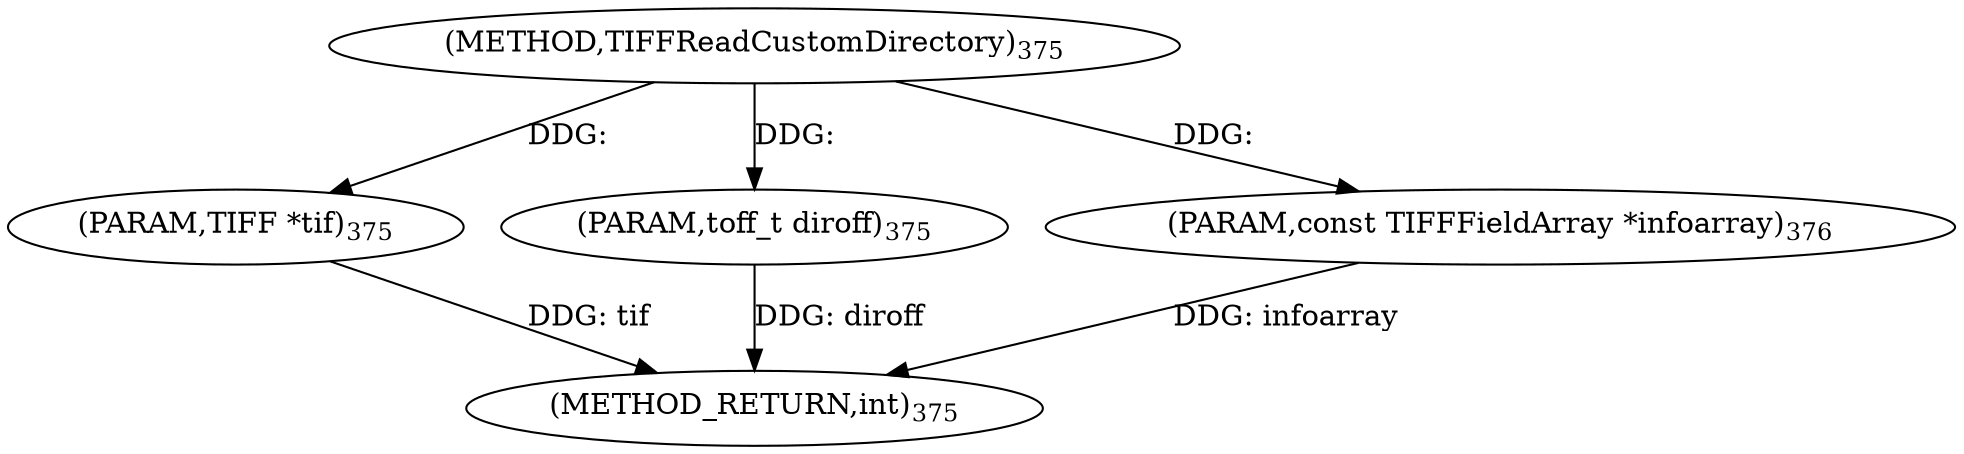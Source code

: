 digraph "TIFFReadCustomDirectory" {  
"8551" [label = <(METHOD,TIFFReadCustomDirectory)<SUB>375</SUB>> ]
"8555" [label = <(METHOD_RETURN,int)<SUB>375</SUB>> ]
"8552" [label = <(PARAM,TIFF *tif)<SUB>375</SUB>> ]
"8553" [label = <(PARAM,toff_t diroff)<SUB>375</SUB>> ]
"8554" [label = <(PARAM,const TIFFFieldArray *infoarray)<SUB>376</SUB>> ]
  "8552" -> "8555"  [ label = "DDG: tif"] 
  "8553" -> "8555"  [ label = "DDG: diroff"] 
  "8554" -> "8555"  [ label = "DDG: infoarray"] 
  "8551" -> "8552"  [ label = "DDG: "] 
  "8551" -> "8553"  [ label = "DDG: "] 
  "8551" -> "8554"  [ label = "DDG: "] 
}
